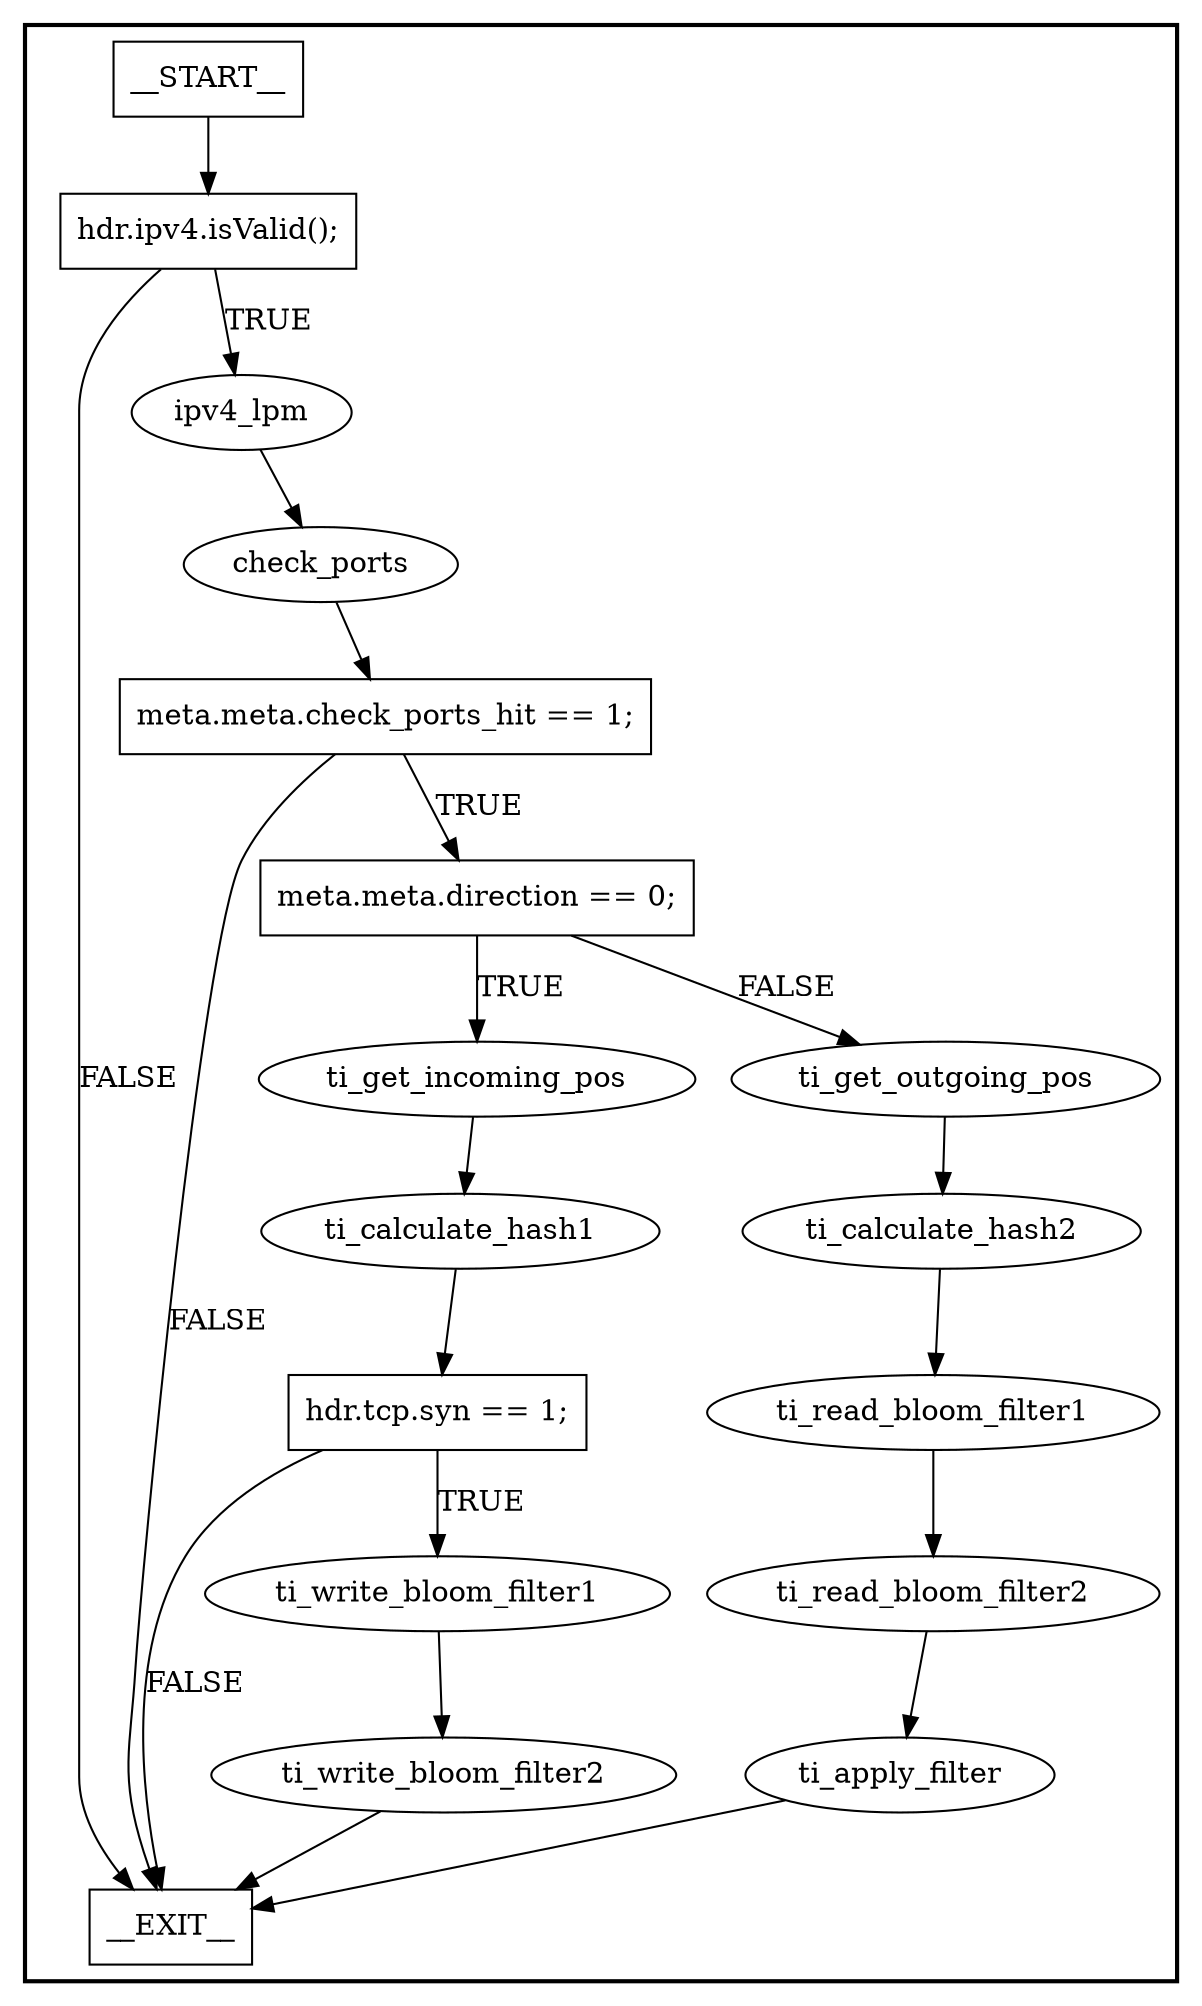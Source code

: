 digraph ingress {
subgraph cluster {
graph [
label="", labeljust=r, style=bold];
0[label=__START__, margin="", shape=rectangle, style=solid];
1[label=__EXIT__, margin="", shape=rectangle, style=solid];
2[label="hdr.ipv4.isValid();", margin="", shape=rectangle, style=solid];
3[label=ipv4_lpm, margin="", shape=ellipse, style=solid];
4[label=check_ports, margin="", shape=ellipse, style=solid];
5[label="meta.meta.check_ports_hit == 1;", margin="", shape=rectangle, style=solid];
6[label="meta.meta.direction == 0;", margin="", shape=rectangle, style=solid];
7[label=ti_get_incoming_pos, margin="", shape=ellipse, style=solid];
8[label=ti_calculate_hash1, margin="", shape=ellipse, style=solid];
9[label="hdr.tcp.syn == 1;", margin="", shape=rectangle, style=solid];
10[label=ti_write_bloom_filter1, margin="", shape=ellipse, style=solid];
11[label=ti_write_bloom_filter2, margin="", shape=ellipse, style=solid];
12[label=ti_get_outgoing_pos, margin="", shape=ellipse, style=solid];
13[label=ti_calculate_hash2, margin="", shape=ellipse, style=solid];
14[label=ti_read_bloom_filter1, margin="", shape=ellipse, style=solid];
15[label=ti_read_bloom_filter2, margin="", shape=ellipse, style=solid];
16[label=ti_apply_filter, margin="", shape=ellipse, style=solid];
0 -> 2[label=""];
2 -> 3[label=TRUE];
2 -> 1[label=FALSE];
3 -> 4[label=""];
4 -> 5[label=""];
5 -> 6[label=TRUE];
5 -> 1[label=FALSE];
6 -> 7[label=TRUE];
6 -> 12[label=FALSE];
7 -> 8[label=""];
8 -> 9[label=""];
9 -> 10[label=TRUE];
9 -> 1[label=FALSE];
10 -> 11[label=""];
11 -> 1[label=""];
12 -> 13[label=""];
13 -> 14[label=""];
14 -> 15[label=""];
15 -> 16[label=""];
16 -> 1[label=""];
}
}

